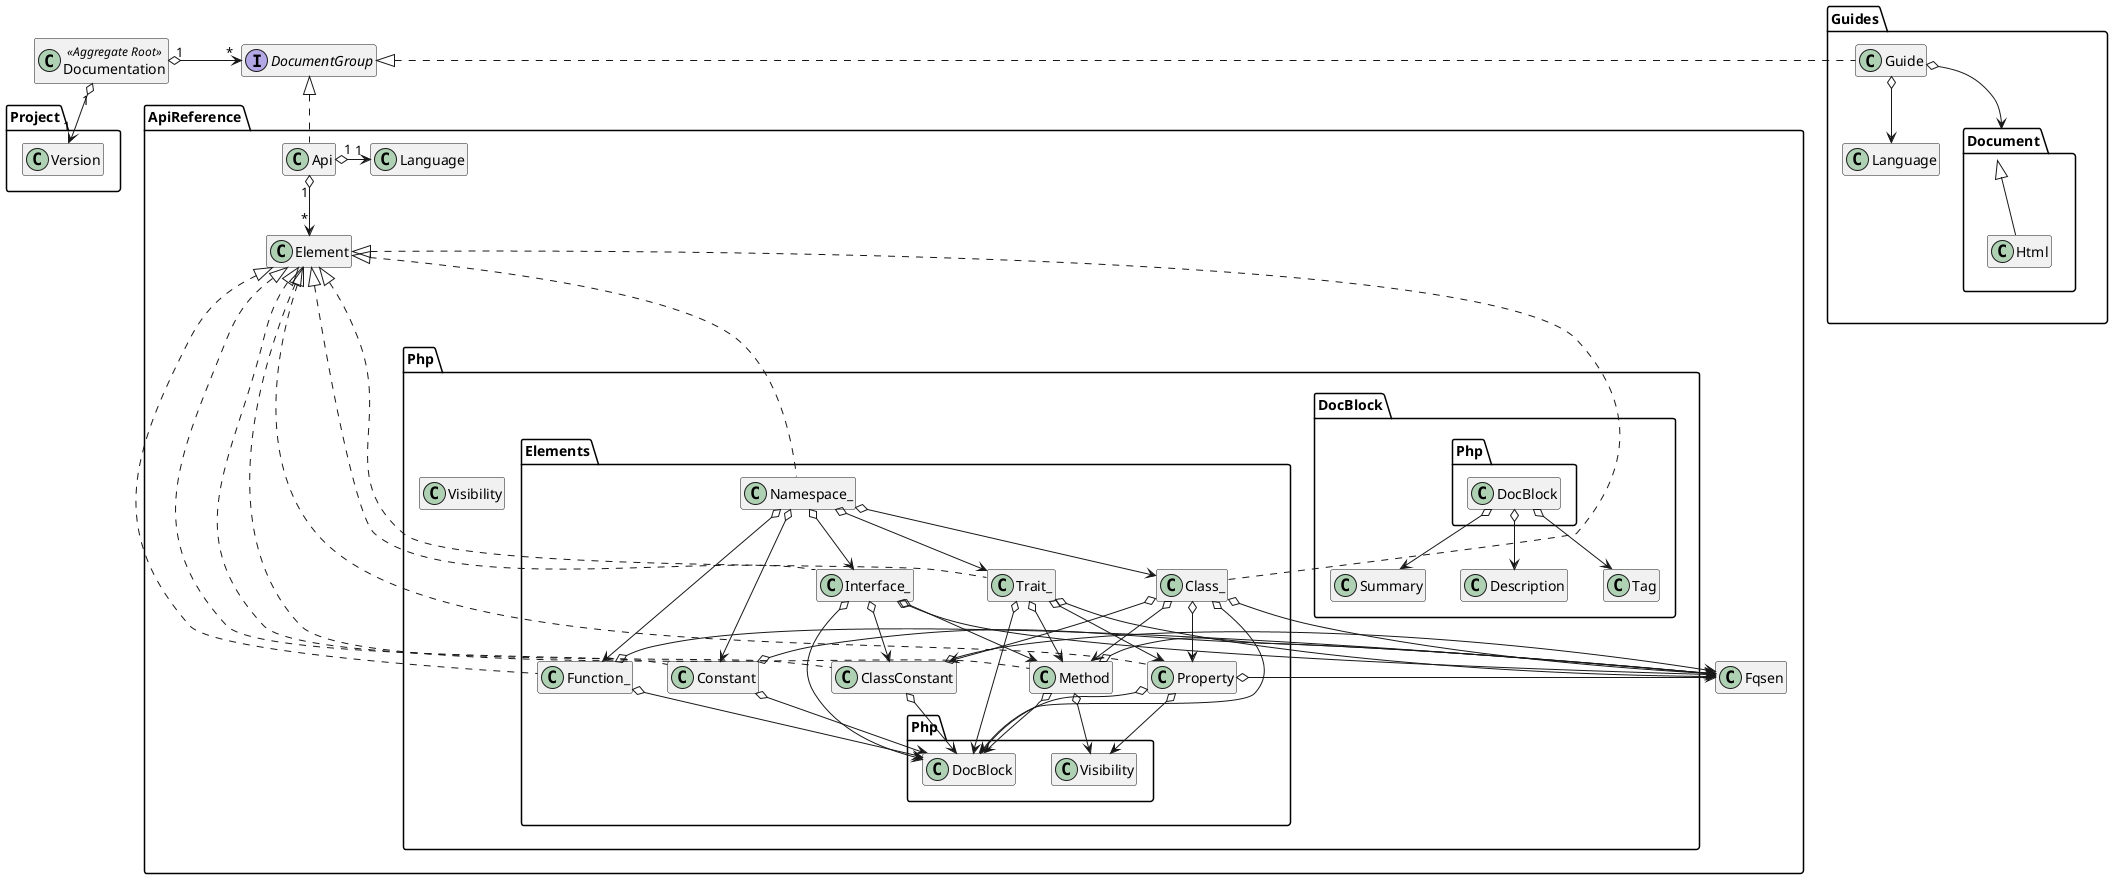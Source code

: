 @startuml

class Documentation <<Aggregate Root>>
class Project.Version
interface DocumentGroup

Documentation "1" o--> "1" Project.Version
Documentation "1" o-> "*" DocumentGroup
DocumentGroup <|. Guides.Guide
DocumentGroup <|.. ApiReference.Api

namespace Guides {
    class Guide
    class Language
    abstract class Document

    namespace Document {
        class Html
    }

    Guides.Guide o--> Guides.Document
    Guides.Guide o--> Guides.Language
    Guides.Document <|-- Document.Html
}

namespace ApiReference {
    class Api
    class Element
    class Fqsen
    class Language

    namespace Php {
        class DocBlock
        class Visibility

        namespace Elements {
            class Namespace_
            class Constant
            class Function_
            class Class_
            class Interface_
            class Trait_
            class ClassConstant
            class Property
            class Method

            ApiReference.Element <|.. Namespace_
            ApiReference.Element <|.. Class_
            ApiReference.Element <|.. Interface_
            ApiReference.Element <|.. Trait_
            ApiReference.Element <|.. Constant
            ApiReference.Element <|.. Function_
            ApiReference.Element <|.. ClassConstant
            ApiReference.Element <|.. Property
            ApiReference.Element <|.. Method

            Namespace_ o--> Function_
            Namespace_ o--> Constant
            Namespace_ o--> Class_
            Namespace_ o--> Interface_
            Namespace_ o--> Trait_

            Class_ o--> Method
            Class_ o--> Property
            Class_ o--> ClassConstant

            Interface_ o--> Method
            Interface_ o--> ClassConstant

            Trait_ o--> Method
            Trait_ o--> Property

            Class_ o--> Php.DocBlock
            Interface_ o--> Php.DocBlock
            Trait_ o--> Php.DocBlock
            Function_ o--> Php.DocBlock
            Constant o--> Php.DocBlock
            ClassConstant o--> Php.DocBlock
            Property o--> Php.DocBlock
            Method o--> Php.DocBlock

            Class_ o-> ApiReference.Fqsen
            Interface_ o-> ApiReference.Fqsen
            Trait_ o-> ApiReference.Fqsen
            Function_ o-> ApiReference.Fqsen
            Constant o-> ApiReference.Fqsen
            ClassConstant o-> ApiReference.Fqsen
            Property o-> ApiReference.Fqsen
            Method o-> ApiReference.Fqsen

            Method o--> Php.Visibility
            Property o--> Php.Visibility
        }
        namespace DocBlock {
            class Summary
            class Description
            class Tag

            Php.DocBlock o--> Summary
            Php.DocBlock o--> Description
            Php.DocBlock o--> Tag
        }
    }
    Api "1" o--> "*" Element
    Api "1" o-> "1" Language
}

hide members

@enduml

